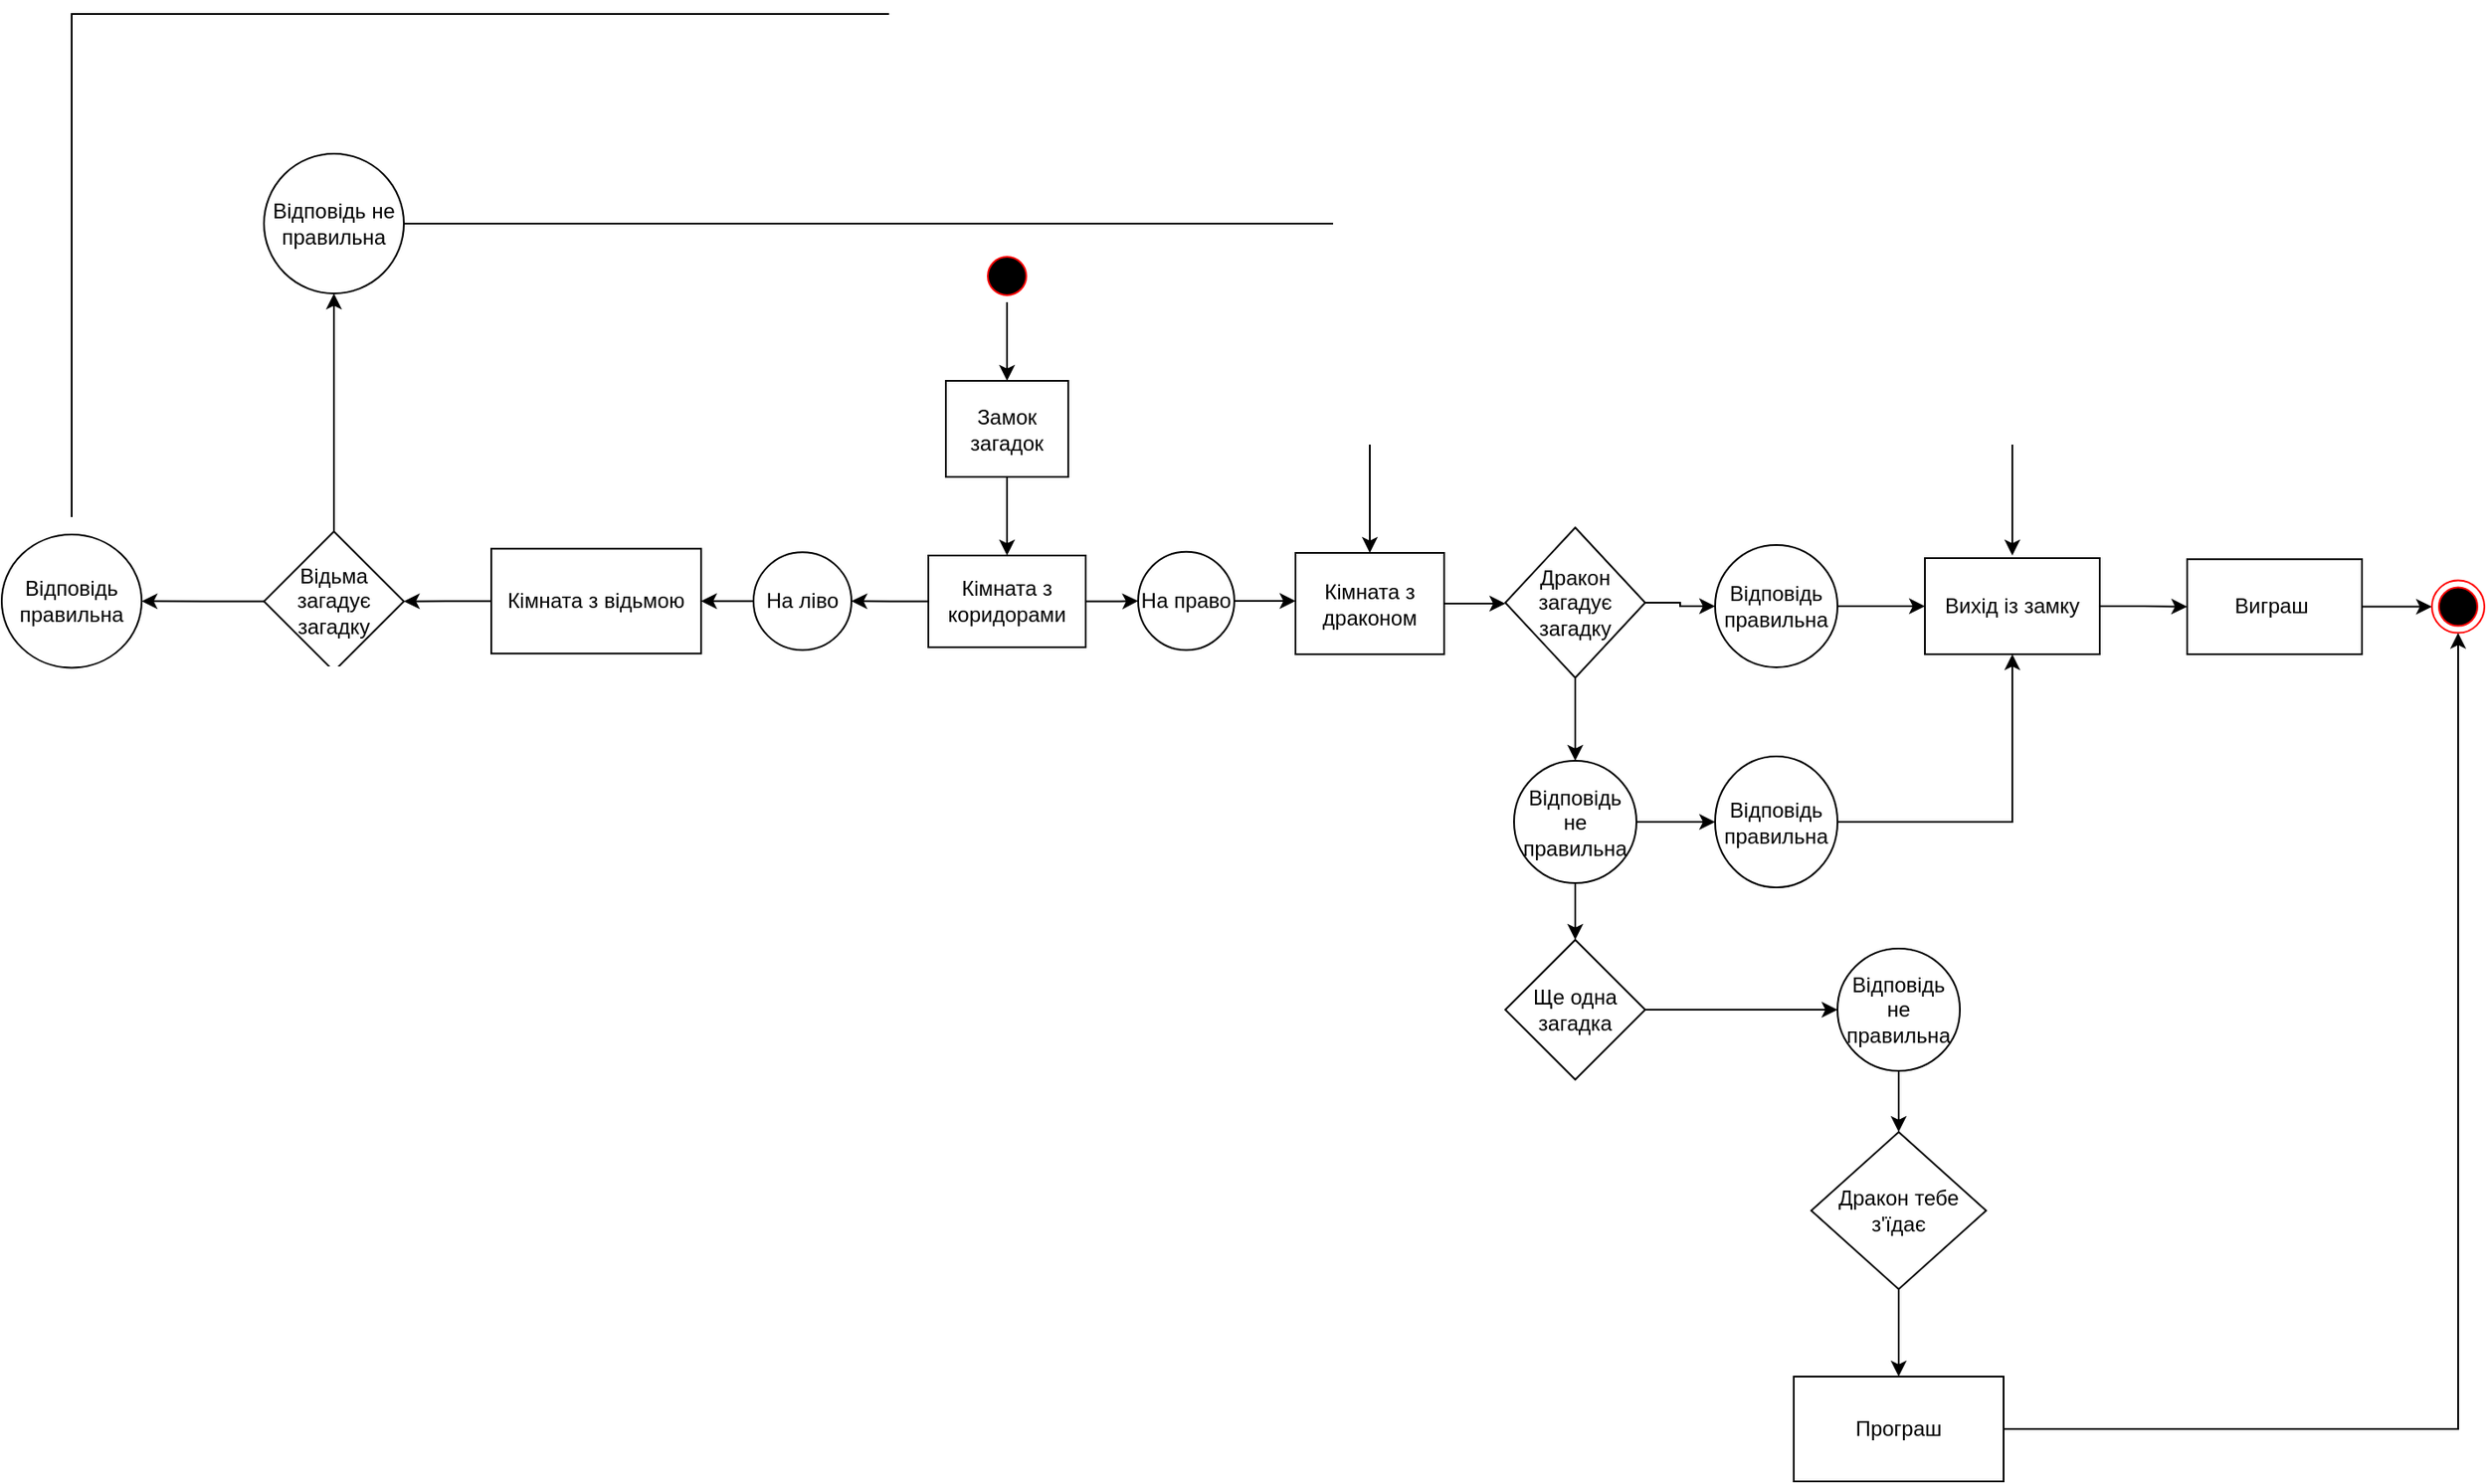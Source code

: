 <mxfile version="21.5.0" type="google">
  <diagram name="Page-1" id="c4acf3e9-155e-7222-9cf6-157b1a14988f">
    <mxGraphModel grid="1" page="1" gridSize="10" guides="1" tooltips="1" connect="1" arrows="1" fold="1" pageScale="1" pageWidth="850" pageHeight="1100" background="none" math="0" shadow="0">
      <root>
        <mxCell id="0" />
        <mxCell id="1" parent="0" />
        <mxCell id="aNeKMRnIhnbiUNRT31wd-13" value="" style="edgeStyle=orthogonalEdgeStyle;rounded=0;orthogonalLoop=1;jettySize=auto;html=1;" edge="1" parent="1" source="aNeKMRnIhnbiUNRT31wd-6" target="aNeKMRnIhnbiUNRT31wd-12">
          <mxGeometry relative="1" as="geometry" />
        </mxCell>
        <mxCell id="aNeKMRnIhnbiUNRT31wd-6" value="Замок загадок" style="rounded=0;whiteSpace=wrap;html=1;" vertex="1" parent="1">
          <mxGeometry x="220" y="280" width="70" height="55" as="geometry" />
        </mxCell>
        <mxCell id="aNeKMRnIhnbiUNRT31wd-22" value="" style="edgeStyle=orthogonalEdgeStyle;rounded=0;orthogonalLoop=1;jettySize=auto;html=1;" edge="1" parent="1" source="aNeKMRnIhnbiUNRT31wd-12" target="aNeKMRnIhnbiUNRT31wd-21">
          <mxGeometry relative="1" as="geometry" />
        </mxCell>
        <mxCell id="aNeKMRnIhnbiUNRT31wd-29" style="edgeStyle=orthogonalEdgeStyle;rounded=0;orthogonalLoop=1;jettySize=auto;html=1;exitX=0;exitY=0.5;exitDx=0;exitDy=0;entryX=1;entryY=0.5;entryDx=0;entryDy=0;" edge="1" parent="1" source="aNeKMRnIhnbiUNRT31wd-12" target="aNeKMRnIhnbiUNRT31wd-28">
          <mxGeometry relative="1" as="geometry" />
        </mxCell>
        <mxCell id="aNeKMRnIhnbiUNRT31wd-12" value="Кімната з коридорами" style="whiteSpace=wrap;html=1;rounded=0;" vertex="1" parent="1">
          <mxGeometry x="210" y="380" width="90" height="52.5" as="geometry" />
        </mxCell>
        <mxCell id="aNeKMRnIhnbiUNRT31wd-68" style="edgeStyle=orthogonalEdgeStyle;rounded=0;orthogonalLoop=1;jettySize=auto;html=1;exitX=1;exitY=0.5;exitDx=0;exitDy=0;entryX=0;entryY=0.5;entryDx=0;entryDy=0;" edge="1" parent="1" source="aNeKMRnIhnbiUNRT31wd-17" target="aNeKMRnIhnbiUNRT31wd-32">
          <mxGeometry relative="1" as="geometry" />
        </mxCell>
        <mxCell id="aNeKMRnIhnbiUNRT31wd-72" style="edgeStyle=orthogonalEdgeStyle;rounded=0;orthogonalLoop=1;jettySize=auto;html=1;entryX=0.5;entryY=0;entryDx=0;entryDy=0;" edge="1" parent="1" source="aNeKMRnIhnbiUNRT31wd-17" target="aNeKMRnIhnbiUNRT31wd-40">
          <mxGeometry relative="1" as="geometry" />
        </mxCell>
        <mxCell id="aNeKMRnIhnbiUNRT31wd-17" value="Дракон загадує загадку" style="rhombus;whiteSpace=wrap;html=1;" vertex="1" parent="1">
          <mxGeometry x="540" y="364" width="80" height="86" as="geometry" />
        </mxCell>
        <mxCell id="aNeKMRnIhnbiUNRT31wd-71" style="edgeStyle=orthogonalEdgeStyle;rounded=0;orthogonalLoop=1;jettySize=auto;html=1;entryX=0.5;entryY=0;entryDx=0;entryDy=0;" edge="1" parent="1" source="aNeKMRnIhnbiUNRT31wd-19" target="aNeKMRnIhnbiUNRT31wd-6">
          <mxGeometry relative="1" as="geometry" />
        </mxCell>
        <mxCell id="aNeKMRnIhnbiUNRT31wd-19" value="" style="ellipse;html=1;shape=startState;fillColor=#000000;strokeColor=#ff0000;" vertex="1" parent="1">
          <mxGeometry x="240" y="205" width="30" height="30" as="geometry" />
        </mxCell>
        <mxCell id="aNeKMRnIhnbiUNRT31wd-69" style="edgeStyle=orthogonalEdgeStyle;rounded=0;orthogonalLoop=1;jettySize=auto;html=1;" edge="1" parent="1" source="aNeKMRnIhnbiUNRT31wd-21">
          <mxGeometry relative="1" as="geometry">
            <mxPoint x="420" y="405.995" as="targetPoint" />
          </mxGeometry>
        </mxCell>
        <mxCell id="aNeKMRnIhnbiUNRT31wd-21" value="На право" style="ellipse;whiteSpace=wrap;html=1;rounded=0;" vertex="1" parent="1">
          <mxGeometry x="330" y="377.87" width="55" height="56.25" as="geometry" />
        </mxCell>
        <mxCell id="aNeKMRnIhnbiUNRT31wd-66" value="" style="edgeStyle=orthogonalEdgeStyle;rounded=0;orthogonalLoop=1;jettySize=auto;html=1;" edge="1" parent="1" source="aNeKMRnIhnbiUNRT31wd-28" target="aNeKMRnIhnbiUNRT31wd-65">
          <mxGeometry relative="1" as="geometry" />
        </mxCell>
        <mxCell id="aNeKMRnIhnbiUNRT31wd-28" value="На ліво" style="ellipse;whiteSpace=wrap;html=1;aspect=fixed;" vertex="1" parent="1">
          <mxGeometry x="110" y="378.12" width="56" height="56" as="geometry" />
        </mxCell>
        <mxCell id="aNeKMRnIhnbiUNRT31wd-34" value="" style="edgeStyle=orthogonalEdgeStyle;rounded=0;orthogonalLoop=1;jettySize=auto;html=1;" edge="1" parent="1" source="aNeKMRnIhnbiUNRT31wd-32" target="aNeKMRnIhnbiUNRT31wd-33">
          <mxGeometry relative="1" as="geometry" />
        </mxCell>
        <mxCell id="aNeKMRnIhnbiUNRT31wd-32" value="Відповідь правильна" style="ellipse;whiteSpace=wrap;html=1;aspect=fixed;" vertex="1" parent="1">
          <mxGeometry x="660" y="374" width="70" height="70" as="geometry" />
        </mxCell>
        <mxCell id="aNeKMRnIhnbiUNRT31wd-36" value="" style="edgeStyle=orthogonalEdgeStyle;rounded=0;orthogonalLoop=1;jettySize=auto;html=1;" edge="1" parent="1" source="aNeKMRnIhnbiUNRT31wd-33" target="aNeKMRnIhnbiUNRT31wd-35">
          <mxGeometry relative="1" as="geometry" />
        </mxCell>
        <mxCell id="aNeKMRnIhnbiUNRT31wd-33" value="Вихід із замку" style="whiteSpace=wrap;html=1;" vertex="1" parent="1">
          <mxGeometry x="780" y="381.5" width="100" height="55" as="geometry" />
        </mxCell>
        <mxCell id="aNeKMRnIhnbiUNRT31wd-38" style="edgeStyle=orthogonalEdgeStyle;rounded=0;orthogonalLoop=1;jettySize=auto;html=1;exitX=1;exitY=0.5;exitDx=0;exitDy=0;" edge="1" parent="1" source="aNeKMRnIhnbiUNRT31wd-35" target="aNeKMRnIhnbiUNRT31wd-37">
          <mxGeometry relative="1" as="geometry" />
        </mxCell>
        <mxCell id="aNeKMRnIhnbiUNRT31wd-35" value="Виграш&amp;nbsp;" style="whiteSpace=wrap;html=1;" vertex="1" parent="1">
          <mxGeometry x="930" y="382.12" width="100" height="54.38" as="geometry" />
        </mxCell>
        <mxCell id="aNeKMRnIhnbiUNRT31wd-37" value="" style="ellipse;html=1;shape=endState;fillColor=#000000;strokeColor=#ff0000;" vertex="1" parent="1">
          <mxGeometry x="1070" y="394.31" width="30" height="30" as="geometry" />
        </mxCell>
        <mxCell id="aNeKMRnIhnbiUNRT31wd-42" value="" style="edgeStyle=orthogonalEdgeStyle;rounded=0;orthogonalLoop=1;jettySize=auto;html=1;" edge="1" parent="1" source="aNeKMRnIhnbiUNRT31wd-40" target="aNeKMRnIhnbiUNRT31wd-41">
          <mxGeometry relative="1" as="geometry" />
        </mxCell>
        <mxCell id="aNeKMRnIhnbiUNRT31wd-44" value="" style="edgeStyle=orthogonalEdgeStyle;rounded=0;orthogonalLoop=1;jettySize=auto;html=1;" edge="1" parent="1" source="aNeKMRnIhnbiUNRT31wd-40" target="aNeKMRnIhnbiUNRT31wd-43">
          <mxGeometry relative="1" as="geometry" />
        </mxCell>
        <mxCell id="aNeKMRnIhnbiUNRT31wd-40" value="Відповідь не правильна" style="ellipse;whiteSpace=wrap;html=1;aspect=fixed;" vertex="1" parent="1">
          <mxGeometry x="545" y="497.5" width="70" height="70" as="geometry" />
        </mxCell>
        <mxCell id="aNeKMRnIhnbiUNRT31wd-56" style="edgeStyle=orthogonalEdgeStyle;rounded=0;orthogonalLoop=1;jettySize=auto;html=1;exitX=1;exitY=0.5;exitDx=0;exitDy=0;entryX=0;entryY=0.5;entryDx=0;entryDy=0;" edge="1" parent="1" source="aNeKMRnIhnbiUNRT31wd-41" target="aNeKMRnIhnbiUNRT31wd-47">
          <mxGeometry relative="1" as="geometry" />
        </mxCell>
        <mxCell id="aNeKMRnIhnbiUNRT31wd-41" value="Ще одна загадка" style="rhombus;whiteSpace=wrap;html=1;" vertex="1" parent="1">
          <mxGeometry x="540" y="600" width="80" height="80" as="geometry" />
        </mxCell>
        <mxCell id="aNeKMRnIhnbiUNRT31wd-45" style="edgeStyle=orthogonalEdgeStyle;rounded=0;orthogonalLoop=1;jettySize=auto;html=1;exitX=1;exitY=0.5;exitDx=0;exitDy=0;entryX=0.5;entryY=1;entryDx=0;entryDy=0;" edge="1" parent="1" source="aNeKMRnIhnbiUNRT31wd-43" target="aNeKMRnIhnbiUNRT31wd-33">
          <mxGeometry relative="1" as="geometry" />
        </mxCell>
        <mxCell id="aNeKMRnIhnbiUNRT31wd-43" value="Відповідь правильна" style="ellipse;whiteSpace=wrap;html=1;" vertex="1" parent="1">
          <mxGeometry x="660" y="495" width="70" height="75" as="geometry" />
        </mxCell>
        <mxCell id="aNeKMRnIhnbiUNRT31wd-51" style="edgeStyle=orthogonalEdgeStyle;rounded=0;orthogonalLoop=1;jettySize=auto;html=1;entryX=0.5;entryY=0;entryDx=0;entryDy=0;" edge="1" parent="1" source="aNeKMRnIhnbiUNRT31wd-47" target="aNeKMRnIhnbiUNRT31wd-48">
          <mxGeometry relative="1" as="geometry" />
        </mxCell>
        <mxCell id="aNeKMRnIhnbiUNRT31wd-47" value="Відповідь не правильна" style="ellipse;whiteSpace=wrap;html=1;aspect=fixed;" vertex="1" parent="1">
          <mxGeometry x="730" y="605" width="70" height="70" as="geometry" />
        </mxCell>
        <mxCell id="aNeKMRnIhnbiUNRT31wd-54" value="" style="edgeStyle=orthogonalEdgeStyle;rounded=0;orthogonalLoop=1;jettySize=auto;html=1;" edge="1" parent="1" source="aNeKMRnIhnbiUNRT31wd-48" target="aNeKMRnIhnbiUNRT31wd-53">
          <mxGeometry relative="1" as="geometry" />
        </mxCell>
        <mxCell id="aNeKMRnIhnbiUNRT31wd-48" value="Дракон тебе з&#39;їдає" style="rhombus;whiteSpace=wrap;html=1;" vertex="1" parent="1">
          <mxGeometry x="715" y="710" width="100" height="90" as="geometry" />
        </mxCell>
        <mxCell id="aNeKMRnIhnbiUNRT31wd-55" style="edgeStyle=orthogonalEdgeStyle;rounded=0;orthogonalLoop=1;jettySize=auto;html=1;entryX=0.5;entryY=1;entryDx=0;entryDy=0;" edge="1" parent="1" source="aNeKMRnIhnbiUNRT31wd-53" target="aNeKMRnIhnbiUNRT31wd-37">
          <mxGeometry relative="1" as="geometry" />
        </mxCell>
        <mxCell id="aNeKMRnIhnbiUNRT31wd-53" value="Програш" style="whiteSpace=wrap;html=1;" vertex="1" parent="1">
          <mxGeometry x="705" y="850" width="120" height="60" as="geometry" />
        </mxCell>
        <mxCell id="aNeKMRnIhnbiUNRT31wd-60" value="" style="edgeStyle=orthogonalEdgeStyle;rounded=0;orthogonalLoop=1;jettySize=auto;html=1;" edge="1" parent="1" source="aNeKMRnIhnbiUNRT31wd-57" target="aNeKMRnIhnbiUNRT31wd-59">
          <mxGeometry relative="1" as="geometry" />
        </mxCell>
        <mxCell id="aNeKMRnIhnbiUNRT31wd-77" value="" style="edgeStyle=orthogonalEdgeStyle;rounded=0;orthogonalLoop=1;jettySize=auto;html=1;" edge="1" parent="1" source="aNeKMRnIhnbiUNRT31wd-57" target="aNeKMRnIhnbiUNRT31wd-76">
          <mxGeometry relative="1" as="geometry" />
        </mxCell>
        <mxCell id="aNeKMRnIhnbiUNRT31wd-57" value="Відьма загадує загадку" style="rhombus;whiteSpace=wrap;html=1;" vertex="1" parent="1">
          <mxGeometry x="-170" y="366.25" width="80" height="80" as="geometry" />
        </mxCell>
        <mxCell id="aNeKMRnIhnbiUNRT31wd-73" style="edgeStyle=orthogonalEdgeStyle;rounded=0;orthogonalLoop=1;jettySize=auto;html=1;entryX=0.5;entryY=0;entryDx=0;entryDy=0;" edge="1" parent="1" source="aNeKMRnIhnbiUNRT31wd-59" target="aNeKMRnIhnbiUNRT31wd-62">
          <mxGeometry relative="1" as="geometry" />
        </mxCell>
        <mxCell id="aNeKMRnIhnbiUNRT31wd-59" value="Відповідь не правильна" style="ellipse;whiteSpace=wrap;html=1;" vertex="1" parent="1">
          <mxGeometry x="-170" y="150" width="80" height="80" as="geometry" />
        </mxCell>
        <mxCell id="aNeKMRnIhnbiUNRT31wd-70" style="edgeStyle=orthogonalEdgeStyle;rounded=0;orthogonalLoop=1;jettySize=auto;html=1;exitX=1;exitY=0.5;exitDx=0;exitDy=0;entryX=0;entryY=0.5;entryDx=0;entryDy=0;" edge="1" parent="1" source="aNeKMRnIhnbiUNRT31wd-62" target="aNeKMRnIhnbiUNRT31wd-17">
          <mxGeometry relative="1" as="geometry" />
        </mxCell>
        <mxCell id="aNeKMRnIhnbiUNRT31wd-62" value="Кімната з драконом" style="whiteSpace=wrap;html=1;rounded=0;" vertex="1" parent="1">
          <mxGeometry x="420" y="378.5" width="85" height="58" as="geometry" />
        </mxCell>
        <mxCell id="aNeKMRnIhnbiUNRT31wd-67" style="edgeStyle=orthogonalEdgeStyle;rounded=0;orthogonalLoop=1;jettySize=auto;html=1;exitX=0;exitY=0.5;exitDx=0;exitDy=0;entryX=1;entryY=0.5;entryDx=0;entryDy=0;" edge="1" parent="1" source="aNeKMRnIhnbiUNRT31wd-65" target="aNeKMRnIhnbiUNRT31wd-57">
          <mxGeometry relative="1" as="geometry" />
        </mxCell>
        <mxCell id="aNeKMRnIhnbiUNRT31wd-65" value="Кімната з відьмою" style="whiteSpace=wrap;html=1;" vertex="1" parent="1">
          <mxGeometry x="-40" y="376.12" width="120" height="60" as="geometry" />
        </mxCell>
        <mxCell id="aNeKMRnIhnbiUNRT31wd-79" style="edgeStyle=orthogonalEdgeStyle;rounded=0;orthogonalLoop=1;jettySize=auto;html=1;exitX=0.5;exitY=0;exitDx=0;exitDy=0;" edge="1" parent="1">
          <mxGeometry relative="1" as="geometry">
            <mxPoint x="830" y="380" as="targetPoint" />
            <mxPoint x="-280" y="357.99" as="sourcePoint" />
            <Array as="points">
              <mxPoint x="-280" y="70" />
            </Array>
          </mxGeometry>
        </mxCell>
        <mxCell id="aNeKMRnIhnbiUNRT31wd-76" value="Відповідь правильна" style="ellipse;whiteSpace=wrap;html=1;" vertex="1" parent="1">
          <mxGeometry x="-320" y="367.99" width="80" height="76.25" as="geometry" />
        </mxCell>
      </root>
    </mxGraphModel>
  </diagram>
</mxfile>
